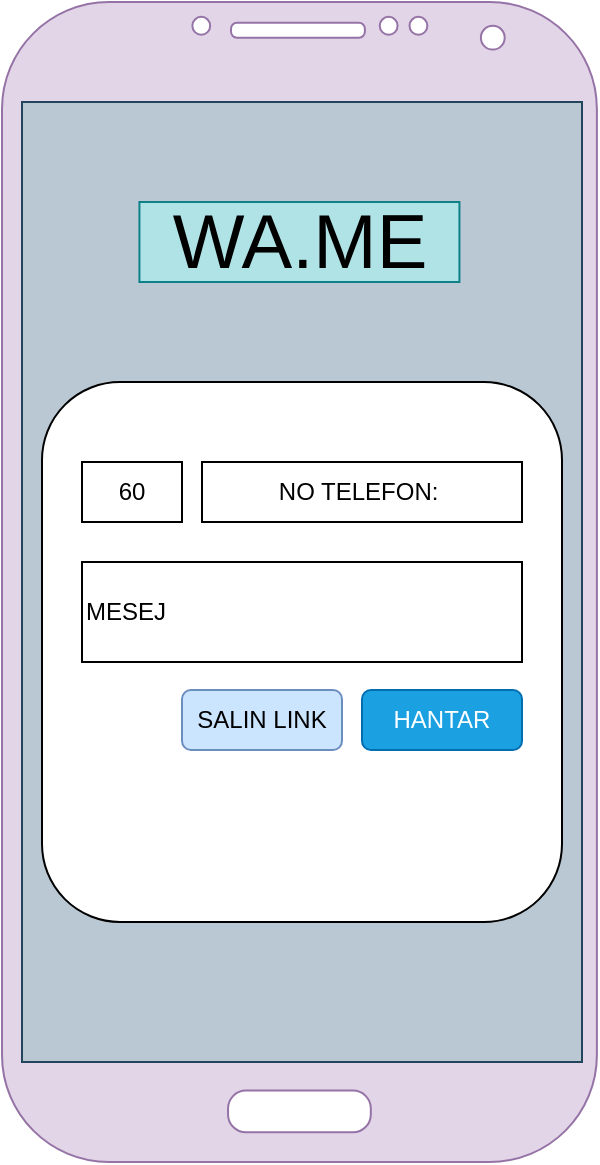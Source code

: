 <mxfile>
    <diagram id="YZuVOsNQ888p8n25yqPy" name="Page-1">
        <mxGraphModel dx="655" dy="556" grid="1" gridSize="10" guides="1" tooltips="1" connect="1" arrows="1" fold="1" page="1" pageScale="1" pageWidth="1169" pageHeight="827" math="0" shadow="0">
            <root>
                <mxCell id="0"/>
                <mxCell id="1" parent="0"/>
                <mxCell id="2" value="" style="verticalLabelPosition=bottom;verticalAlign=top;html=1;shadow=0;dashed=0;strokeWidth=1;shape=mxgraph.android.phone2;strokeColor=#9673a6;fillColor=#e1d5e7;" vertex="1" parent="1">
                    <mxGeometry x="260" y="70" width="297.44" height="580" as="geometry"/>
                </mxCell>
                <mxCell id="4" value="" style="rounded=0;whiteSpace=wrap;html=1;fillColor=#bac8d3;strokeColor=#23445d;" vertex="1" parent="1">
                    <mxGeometry x="270" y="120" width="280" height="480" as="geometry"/>
                </mxCell>
                <mxCell id="3" value="" style="rounded=1;whiteSpace=wrap;html=1;" vertex="1" parent="1">
                    <mxGeometry x="280" y="260" width="260" height="270" as="geometry"/>
                </mxCell>
                <mxCell id="5" value="&lt;font style=&quot;font-size: 38px&quot;&gt;WA.ME&lt;/font&gt;" style="text;html=1;strokeColor=#0e8088;fillColor=#b0e3e6;align=center;verticalAlign=middle;whiteSpace=wrap;rounded=0;" vertex="1" parent="1">
                    <mxGeometry x="328.72" y="170" width="160" height="40" as="geometry"/>
                </mxCell>
                <mxCell id="12" value="60" style="text;html=1;fillColor=none;align=center;verticalAlign=middle;whiteSpace=wrap;rounded=0;strokeColor=#000000;" vertex="1" parent="1">
                    <mxGeometry x="300" y="300" width="50" height="30" as="geometry"/>
                </mxCell>
                <mxCell id="13" value="NO TELEFON:&amp;nbsp;" style="text;html=1;fillColor=none;align=center;verticalAlign=middle;whiteSpace=wrap;rounded=0;strokeColor=#000000;" vertex="1" parent="1">
                    <mxGeometry x="360" y="300" width="160" height="30" as="geometry"/>
                </mxCell>
                <mxCell id="14" value="MESEJ" style="text;html=1;fillColor=none;align=left;verticalAlign=middle;whiteSpace=wrap;rounded=0;strokeColor=#000000;" vertex="1" parent="1">
                    <mxGeometry x="300" y="350" width="220" height="50" as="geometry"/>
                </mxCell>
                <mxCell id="15" value="HANTAR" style="rounded=1;whiteSpace=wrap;html=1;strokeColor=#006EAF;fillColor=#1ba1e2;fontColor=#ffffff;" vertex="1" parent="1">
                    <mxGeometry x="440" y="414" width="80" height="30" as="geometry"/>
                </mxCell>
                <mxCell id="17" value="SALIN LINK" style="rounded=1;whiteSpace=wrap;html=1;strokeColor=#6c8ebf;fillColor=#CCE5FF;" vertex="1" parent="1">
                    <mxGeometry x="350" y="414" width="80" height="30" as="geometry"/>
                </mxCell>
            </root>
        </mxGraphModel>
    </diagram>
</mxfile>